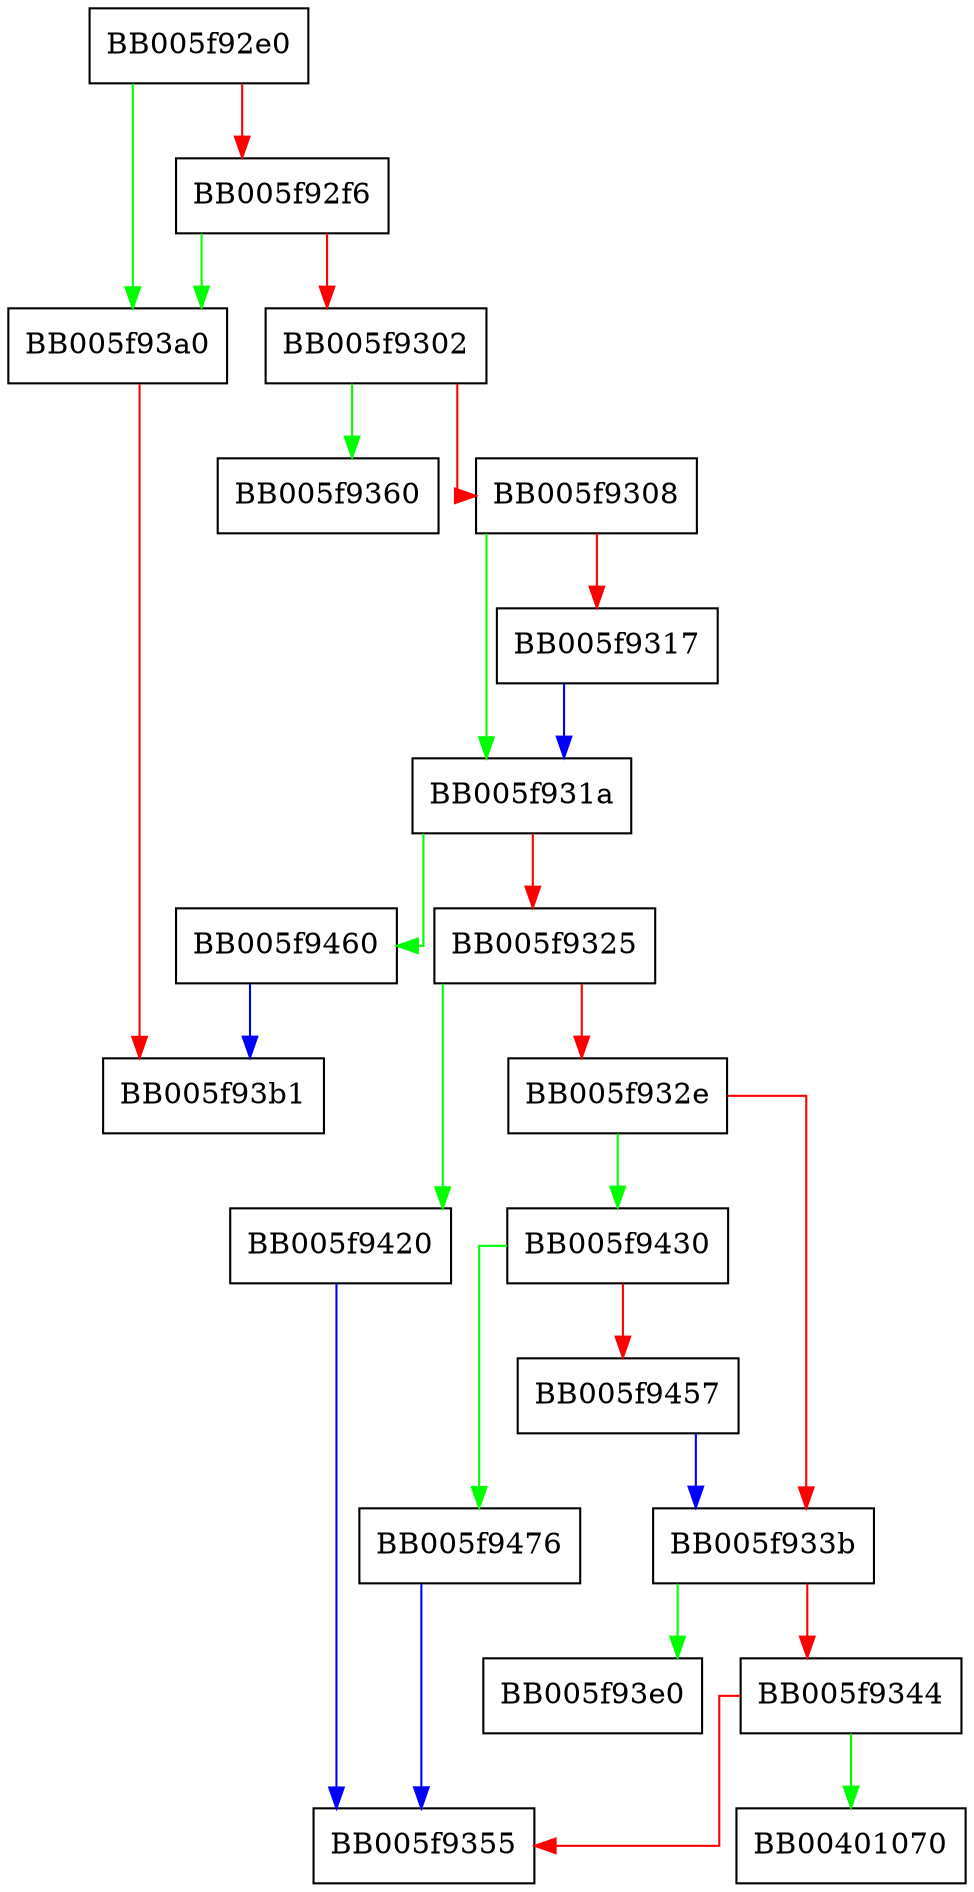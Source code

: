 digraph OSSL_PARAM_get_octet_string {
  node [shape="box"];
  graph [splines=ortho];
  BB005f92e0 -> BB005f93a0 [color="green"];
  BB005f92e0 -> BB005f92f6 [color="red"];
  BB005f92f6 -> BB005f93a0 [color="green"];
  BB005f92f6 -> BB005f9302 [color="red"];
  BB005f9302 -> BB005f9360 [color="green"];
  BB005f9302 -> BB005f9308 [color="red"];
  BB005f9308 -> BB005f931a [color="green"];
  BB005f9308 -> BB005f9317 [color="red"];
  BB005f9317 -> BB005f931a [color="blue"];
  BB005f931a -> BB005f9460 [color="green"];
  BB005f931a -> BB005f9325 [color="red"];
  BB005f9325 -> BB005f9420 [color="green"];
  BB005f9325 -> BB005f932e [color="red"];
  BB005f932e -> BB005f9430 [color="green"];
  BB005f932e -> BB005f933b [color="red"];
  BB005f933b -> BB005f93e0 [color="green"];
  BB005f933b -> BB005f9344 [color="red"];
  BB005f9344 -> BB00401070 [color="green"];
  BB005f9344 -> BB005f9355 [color="red"];
  BB005f93a0 -> BB005f93b1 [color="red"];
  BB005f9420 -> BB005f9355 [color="blue"];
  BB005f9430 -> BB005f9476 [color="green"];
  BB005f9430 -> BB005f9457 [color="red"];
  BB005f9457 -> BB005f933b [color="blue"];
  BB005f9460 -> BB005f93b1 [color="blue"];
  BB005f9476 -> BB005f9355 [color="blue"];
}